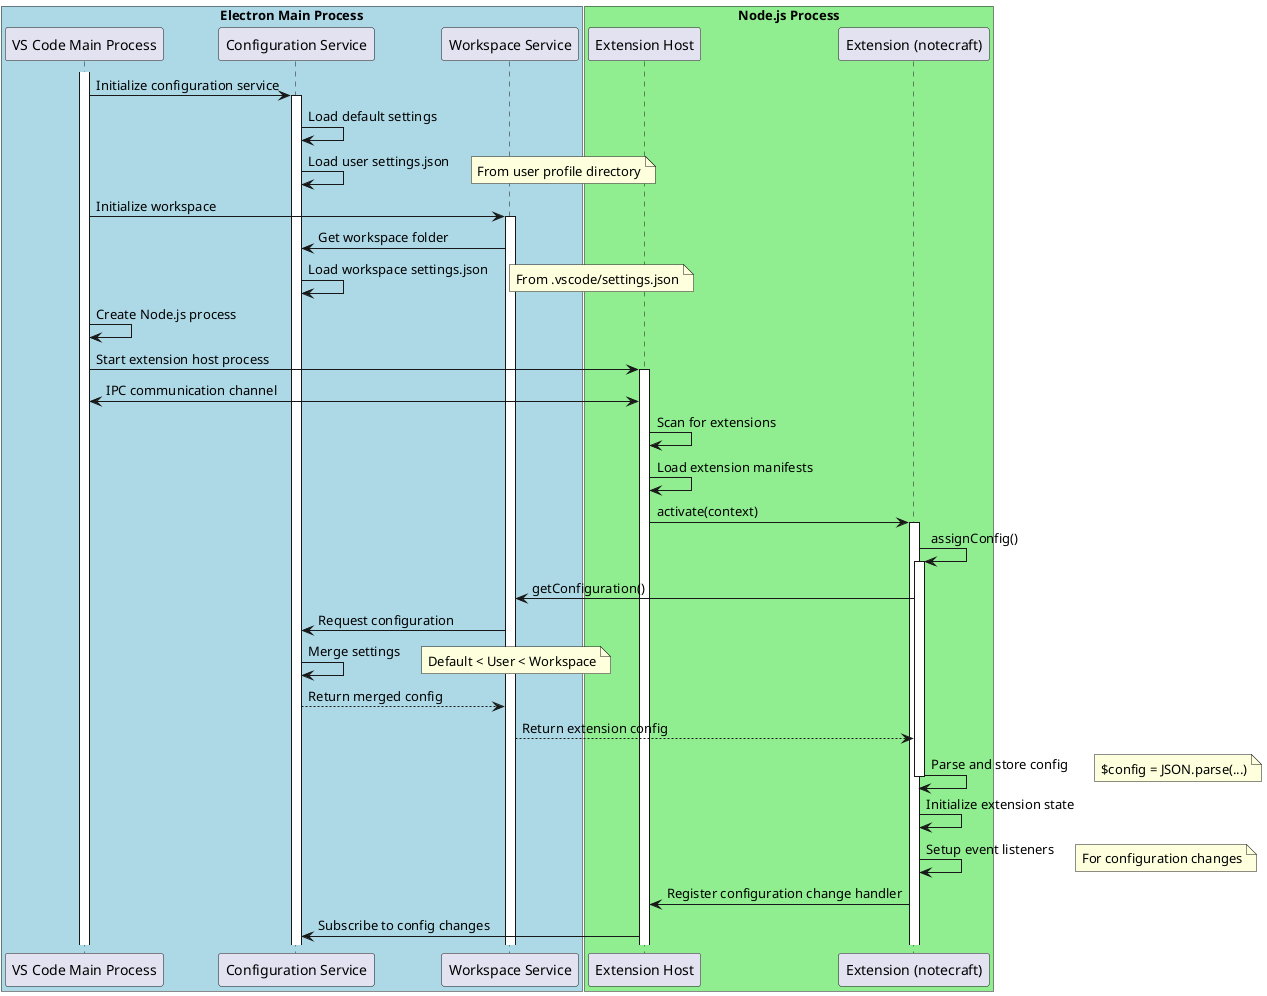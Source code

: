 @startuml VSCode Configuration Loading Mechanism

box "Electron Main Process" #LightBlue
participant "VS Code Main Process" as Main
participant "Configuration Service" as Config
participant "Workspace Service" as Workspace
end box

box "Node.js Process" #LightGreen
participant "Extension Host" as ExtHost
participant "Extension (notecraft)" as Ext
end box

activate Main
Main -> Config : Initialize configuration service
activate Config

Config -> Config : Load default settings
Config -> Config : Load user settings.json
note right: From user profile directory

Main -> Workspace : Initialize workspace
activate Workspace
Workspace -> Config : Get workspace folder
Config -> Config : Load workspace settings.json
note right: From .vscode/settings.json

Main -> Main : Create Node.js process
Main -> ExtHost : Start extension host process
activate ExtHost
Main <-> ExtHost : IPC communication channel

ExtHost -> ExtHost : Scan for extensions
ExtHost -> ExtHost : Load extension manifests
ExtHost -> Ext : activate(context)
activate Ext

Ext -> Ext : assignConfig()
activate Ext
Ext -> Workspace : getConfiguration()
Workspace -> Config : Request configuration
Config -> Config : Merge settings
note right: Default < User < Workspace
Config --> Workspace : Return merged config
Workspace --> Ext : Return extension config
Ext -> Ext : Parse and store config
note right: $config = JSON.parse(...)
deactivate Ext

Ext -> Ext : Initialize extension state
Ext -> Ext : Setup event listeners
note right: For configuration changes

Ext -> ExtHost : Register configuration change handler
ExtHost -> Config : Subscribe to config changes

@enduml
